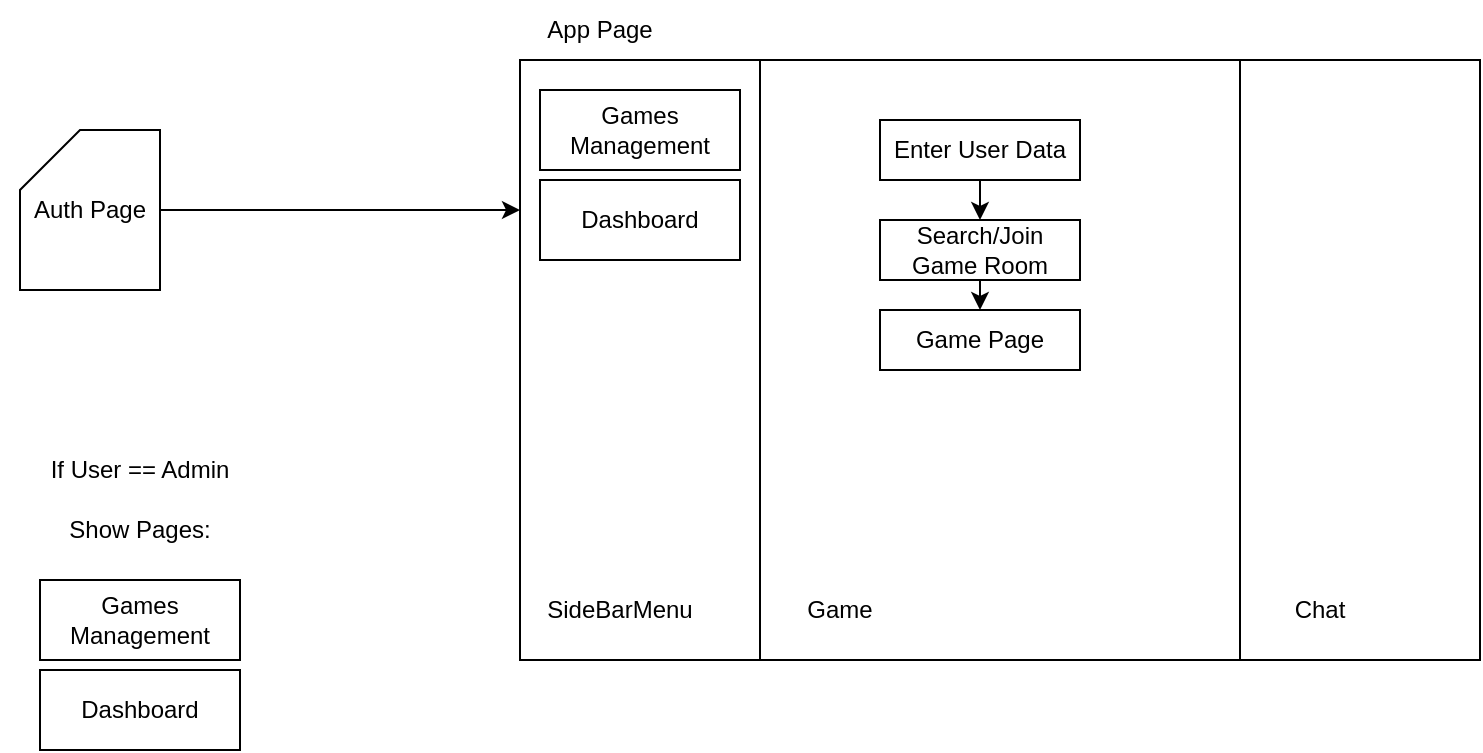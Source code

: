 <mxfile version="20.0.1" type="device"><diagram id="qbKVPSvjZmYiuErgFKOL" name="Routing"><mxGraphModel dx="997" dy="579" grid="1" gridSize="10" guides="1" tooltips="1" connect="1" arrows="1" fold="1" page="1" pageScale="1" pageWidth="827" pageHeight="1169" math="0" shadow="0"><root><mxCell id="0"/><mxCell id="1" parent="0"/><mxCell id="H6vqKxs16SUS1UDt80vW-5" style="edgeStyle=orthogonalEdgeStyle;rounded=0;orthogonalLoop=1;jettySize=auto;html=1;exitX=1;exitY=0.5;exitDx=0;exitDy=0;exitPerimeter=0;entryX=0;entryY=0.25;entryDx=0;entryDy=0;" edge="1" parent="1" source="H6vqKxs16SUS1UDt80vW-2" target="H6vqKxs16SUS1UDt80vW-3"><mxGeometry relative="1" as="geometry"/></mxCell><mxCell id="H6vqKxs16SUS1UDt80vW-2" value="Auth Page" style="shape=card;whiteSpace=wrap;html=1;" vertex="1" parent="1"><mxGeometry x="70" y="75" width="70" height="80" as="geometry"/></mxCell><mxCell id="H6vqKxs16SUS1UDt80vW-3" value="" style="whiteSpace=wrap;html=1;" vertex="1" parent="1"><mxGeometry x="320" y="40" width="480" height="300" as="geometry"/></mxCell><mxCell id="H6vqKxs16SUS1UDt80vW-4" value="Dashboard" style="rounded=0;whiteSpace=wrap;html=1;" vertex="1" parent="1"><mxGeometry x="330" y="100" width="100" height="40" as="geometry"/></mxCell><mxCell id="H6vqKxs16SUS1UDt80vW-6" value="SideBarMenu" style="text;html=1;strokeColor=none;fillColor=none;align=center;verticalAlign=middle;whiteSpace=wrap;rounded=0;" vertex="1" parent="1"><mxGeometry x="340" y="300" width="60" height="30" as="geometry"/></mxCell><mxCell id="H6vqKxs16SUS1UDt80vW-8" value="" style="endArrow=none;html=1;rounded=0;exitX=0.25;exitY=0;exitDx=0;exitDy=0;entryX=0.25;entryY=1;entryDx=0;entryDy=0;" edge="1" parent="1" source="H6vqKxs16SUS1UDt80vW-3" target="H6vqKxs16SUS1UDt80vW-3"><mxGeometry width="50" height="50" relative="1" as="geometry"><mxPoint x="720" y="80" as="sourcePoint"/><mxPoint x="370" y="460" as="targetPoint"/></mxGeometry></mxCell><mxCell id="H6vqKxs16SUS1UDt80vW-9" value="Game" style="text;html=1;strokeColor=none;fillColor=none;align=center;verticalAlign=middle;whiteSpace=wrap;rounded=0;" vertex="1" parent="1"><mxGeometry x="450" y="300" width="60" height="30" as="geometry"/></mxCell><mxCell id="H6vqKxs16SUS1UDt80vW-17" style="edgeStyle=orthogonalEdgeStyle;rounded=0;orthogonalLoop=1;jettySize=auto;html=1;exitX=0.5;exitY=1;exitDx=0;exitDy=0;entryX=0.5;entryY=0;entryDx=0;entryDy=0;" edge="1" parent="1" source="H6vqKxs16SUS1UDt80vW-10" target="H6vqKxs16SUS1UDt80vW-16"><mxGeometry relative="1" as="geometry"/></mxCell><mxCell id="H6vqKxs16SUS1UDt80vW-10" value="Enter User Data" style="rounded=0;whiteSpace=wrap;html=1;" vertex="1" parent="1"><mxGeometry x="500" y="70" width="100" height="30" as="geometry"/></mxCell><mxCell id="H6vqKxs16SUS1UDt80vW-11" value="" style="endArrow=none;html=1;rounded=0;exitX=0.75;exitY=0;exitDx=0;exitDy=0;entryX=0.75;entryY=1;entryDx=0;entryDy=0;" edge="1" parent="1" source="H6vqKxs16SUS1UDt80vW-3" target="H6vqKxs16SUS1UDt80vW-3"><mxGeometry width="50" height="50" relative="1" as="geometry"><mxPoint x="450" y="50" as="sourcePoint"/><mxPoint x="450" y="350" as="targetPoint"/><Array as="points"><mxPoint x="680" y="190"/></Array></mxGeometry></mxCell><mxCell id="H6vqKxs16SUS1UDt80vW-12" value="Chat" style="text;html=1;strokeColor=none;fillColor=none;align=center;verticalAlign=middle;whiteSpace=wrap;rounded=0;" vertex="1" parent="1"><mxGeometry x="690" y="300" width="60" height="30" as="geometry"/></mxCell><mxCell id="H6vqKxs16SUS1UDt80vW-13" value="Games Management" style="rounded=0;whiteSpace=wrap;html=1;" vertex="1" parent="1"><mxGeometry x="330" y="55" width="100" height="40" as="geometry"/></mxCell><mxCell id="H6vqKxs16SUS1UDt80vW-15" style="edgeStyle=orthogonalEdgeStyle;rounded=0;orthogonalLoop=1;jettySize=auto;html=1;exitX=0.5;exitY=1;exitDx=0;exitDy=0;" edge="1" parent="1" source="H6vqKxs16SUS1UDt80vW-12" target="H6vqKxs16SUS1UDt80vW-12"><mxGeometry relative="1" as="geometry"/></mxCell><mxCell id="H6vqKxs16SUS1UDt80vW-19" style="edgeStyle=orthogonalEdgeStyle;rounded=0;orthogonalLoop=1;jettySize=auto;html=1;exitX=0.5;exitY=1;exitDx=0;exitDy=0;entryX=0.5;entryY=0;entryDx=0;entryDy=0;" edge="1" parent="1" source="H6vqKxs16SUS1UDt80vW-16" target="H6vqKxs16SUS1UDt80vW-18"><mxGeometry relative="1" as="geometry"/></mxCell><mxCell id="H6vqKxs16SUS1UDt80vW-16" value="Search/Join Game Room" style="rounded=0;whiteSpace=wrap;html=1;" vertex="1" parent="1"><mxGeometry x="500" y="120" width="100" height="30" as="geometry"/></mxCell><mxCell id="H6vqKxs16SUS1UDt80vW-18" value="Game Page" style="rounded=0;whiteSpace=wrap;html=1;" vertex="1" parent="1"><mxGeometry x="500" y="165" width="100" height="30" as="geometry"/></mxCell><mxCell id="H6vqKxs16SUS1UDt80vW-20" value="If User == Admin" style="text;html=1;strokeColor=none;fillColor=none;align=center;verticalAlign=middle;whiteSpace=wrap;rounded=0;" vertex="1" parent="1"><mxGeometry x="60" y="230" width="140" height="30" as="geometry"/></mxCell><mxCell id="H6vqKxs16SUS1UDt80vW-21" value="Show Pages:" style="text;html=1;strokeColor=none;fillColor=none;align=center;verticalAlign=middle;whiteSpace=wrap;rounded=0;" vertex="1" parent="1"><mxGeometry x="60" y="260" width="140" height="30" as="geometry"/></mxCell><mxCell id="H6vqKxs16SUS1UDt80vW-22" value="Dashboard" style="rounded=0;whiteSpace=wrap;html=1;" vertex="1" parent="1"><mxGeometry x="80" y="345" width="100" height="40" as="geometry"/></mxCell><mxCell id="H6vqKxs16SUS1UDt80vW-23" value="Games Management" style="rounded=0;whiteSpace=wrap;html=1;" vertex="1" parent="1"><mxGeometry x="80" y="300" width="100" height="40" as="geometry"/></mxCell><mxCell id="H6vqKxs16SUS1UDt80vW-24" value="App Page" style="text;html=1;strokeColor=none;fillColor=none;align=center;verticalAlign=middle;whiteSpace=wrap;rounded=0;" vertex="1" parent="1"><mxGeometry x="330" y="10" width="60" height="30" as="geometry"/></mxCell></root></mxGraphModel></diagram></mxfile>